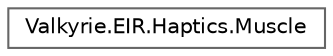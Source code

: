 digraph "Graphical Class Hierarchy"
{
 // LATEX_PDF_SIZE
  bgcolor="transparent";
  edge [fontname=Helvetica,fontsize=10,labelfontname=Helvetica,labelfontsize=10];
  node [fontname=Helvetica,fontsize=10,shape=box,height=0.2,width=0.4];
  rankdir="LR";
  Node0 [id="Node000000",label="Valkyrie.EIR.Haptics.Muscle",height=0.2,width=0.4,color="grey40", fillcolor="white", style="filled",URL="$d9/d2b/struct_valkyrie_1_1_e_i_r_1_1_haptics_1_1_muscle.html",tooltip=" "];
}
